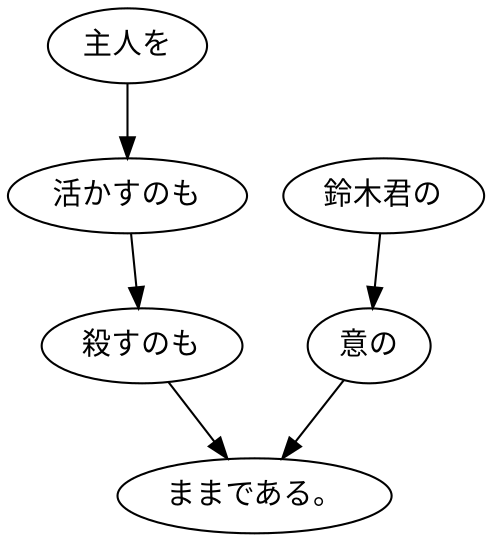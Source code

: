 digraph graph2437 {
	node0 [label="主人を"];
	node1 [label="活かすのも"];
	node2 [label="殺すのも"];
	node3 [label="鈴木君の"];
	node4 [label="意の"];
	node5 [label="ままである。"];
	node0 -> node1;
	node1 -> node2;
	node2 -> node5;
	node3 -> node4;
	node4 -> node5;
}
